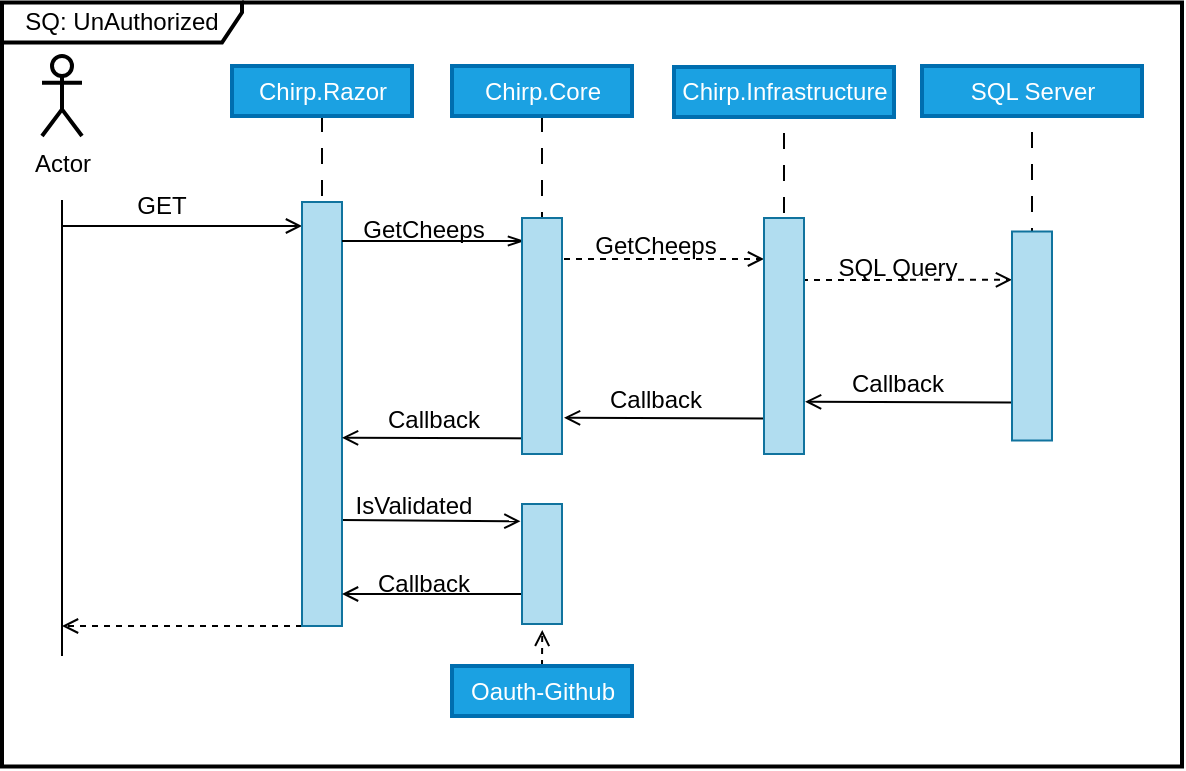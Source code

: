 <mxfile>
    <diagram id="4HE4Q98xuia7YzqyNeRx" name="Page-1">
        <mxGraphModel dx="732" dy="485" grid="0" gridSize="10" guides="1" tooltips="1" connect="1" arrows="1" fold="1" page="1" pageScale="1" pageWidth="827" pageHeight="1169" background="#ffffff" math="0" shadow="0">
            <root>
                <mxCell id="0"/>
                <mxCell id="1" parent="0"/>
                <mxCell id="14" style="edgeStyle=none;html=1;entryX=0.5;entryY=0;entryDx=0;entryDy=0;dashed=1;dashPattern=8 8;strokeColor=#000000;fontColor=#000000;endArrow=none;endFill=0;exitX=0.5;exitY=1;exitDx=0;exitDy=0;" edge="1" parent="1" source="3" target="12">
                    <mxGeometry relative="1" as="geometry">
                        <mxPoint x="210" y="110" as="sourcePoint"/>
                    </mxGeometry>
                </mxCell>
                <mxCell id="3" value="Chirp.Razor" style="html=1;strokeColor=#006EAF;strokeWidth=2;fillColor=#1ba1e2;fontColor=#ffffff;" vertex="1" parent="1">
                    <mxGeometry x="165" y="80" width="90" height="25" as="geometry"/>
                </mxCell>
                <mxCell id="4" value="&lt;font color=&quot;#000000&quot;&gt;Actor&lt;/font&gt;" style="shape=umlActor;verticalLabelPosition=bottom;verticalAlign=top;html=1;strokeColor=#000000;strokeWidth=2;" vertex="1" parent="1">
                    <mxGeometry x="70" y="75" width="20" height="40" as="geometry"/>
                </mxCell>
                <mxCell id="8" value="" style="endArrow=none;html=1;strokeColor=#000000;" edge="1" parent="1">
                    <mxGeometry width="50" height="50" relative="1" as="geometry">
                        <mxPoint x="80" y="147" as="sourcePoint"/>
                        <mxPoint x="80" y="375" as="targetPoint"/>
                    </mxGeometry>
                </mxCell>
                <mxCell id="10" value="" style="endArrow=open;html=1;strokeColor=#000000;fontColor=#000000;endFill=0;" edge="1" parent="1">
                    <mxGeometry width="50" height="50" relative="1" as="geometry">
                        <mxPoint x="80" y="160" as="sourcePoint"/>
                        <mxPoint x="200" y="160" as="targetPoint"/>
                    </mxGeometry>
                </mxCell>
                <mxCell id="11" value="SQ: UnAuthorized" style="shape=umlFrame;whiteSpace=wrap;html=1;strokeColor=#000000;strokeWidth=2;width=120;height=20;" vertex="1" parent="1">
                    <mxGeometry x="50" y="48.25" width="590" height="382" as="geometry"/>
                </mxCell>
                <mxCell id="45" style="edgeStyle=none;html=1;exitX=0;exitY=1;exitDx=0;exitDy=0;dashed=1;strokeColor=#000000;fontColor=#000000;endArrow=open;endFill=0;targetPerimeterSpacing=18;" edge="1" parent="1" source="12">
                    <mxGeometry relative="1" as="geometry">
                        <mxPoint x="80" y="360" as="targetPoint"/>
                    </mxGeometry>
                </mxCell>
                <mxCell id="46" style="edgeStyle=none;html=1;exitX=1;exitY=0.75;exitDx=0;exitDy=0;strokeColor=#000000;fontColor=#000000;endArrow=open;endFill=0;targetPerimeterSpacing=18;entryX=-0.039;entryY=0.144;entryDx=0;entryDy=0;entryPerimeter=0;" edge="1" parent="1" source="12" target="48">
                    <mxGeometry relative="1" as="geometry">
                        <mxPoint x="310" y="306.94" as="targetPoint"/>
                    </mxGeometry>
                </mxCell>
                <mxCell id="12" value="" style="html=1;strokeColor=#10739e;strokeWidth=1;fillColor=#b1ddf0;" vertex="1" parent="1">
                    <mxGeometry x="200" y="148" width="20" height="212" as="geometry"/>
                </mxCell>
                <mxCell id="13" value="GET" style="text;html=1;strokeColor=none;fillColor=none;align=center;verticalAlign=middle;whiteSpace=wrap;rounded=0;strokeWidth=1;fontColor=#000000;" vertex="1" parent="1">
                    <mxGeometry x="100" y="140" width="60" height="20" as="geometry"/>
                </mxCell>
                <mxCell id="15" style="edgeStyle=none;html=1;entryX=0.5;entryY=0;entryDx=0;entryDy=0;dashed=1;dashPattern=8 8;strokeColor=#000000;fontColor=#000000;endArrow=none;endFill=0;exitX=0.5;exitY=1;exitDx=0;exitDy=0;" edge="1" parent="1" target="17">
                    <mxGeometry relative="1" as="geometry">
                        <mxPoint x="441" y="97.5" as="sourcePoint"/>
                    </mxGeometry>
                </mxCell>
                <mxCell id="16" value="Chirp.Infrastructure" style="html=1;strokeColor=#006EAF;strokeWidth=2;fillColor=#1ba1e2;fontColor=#ffffff;" vertex="1" parent="1">
                    <mxGeometry x="386" y="80.5" width="110" height="25" as="geometry"/>
                </mxCell>
                <mxCell id="31" style="edgeStyle=none;html=1;entryX=0;entryY=0.25;entryDx=0;entryDy=0;dashed=1;strokeColor=#000000;fontColor=#000000;endArrow=open;endFill=0;targetPerimeterSpacing=18;" edge="1" parent="1">
                    <mxGeometry relative="1" as="geometry">
                        <mxPoint x="450" y="187" as="sourcePoint"/>
                        <mxPoint x="555" y="186.875" as="targetPoint"/>
                    </mxGeometry>
                </mxCell>
                <mxCell id="18" style="edgeStyle=none;html=1;exitX=0.5;exitY=1;exitDx=0;exitDy=0;entryX=0.5;entryY=0;entryDx=0;entryDy=0;dashed=1;dashPattern=8 8;strokeColor=#000000;fontColor=#000000;endArrow=none;endFill=0;" edge="1" parent="1" source="19" target="20">
                    <mxGeometry relative="1" as="geometry"/>
                </mxCell>
                <mxCell id="19" value="Chirp.Core" style="html=1;strokeColor=#006EAF;strokeWidth=2;fillColor=#1ba1e2;fontColor=#ffffff;" vertex="1" parent="1">
                    <mxGeometry x="275" y="80" width="90" height="25" as="geometry"/>
                </mxCell>
                <mxCell id="25" style="edgeStyle=none;html=1;exitX=1;exitY=0.25;exitDx=0;exitDy=0;entryX=0;entryY=0.25;entryDx=0;entryDy=0;strokeColor=#000000;fontColor=#000000;endArrow=open;endFill=0;dashed=1;" edge="1" parent="1">
                    <mxGeometry relative="1" as="geometry">
                        <mxPoint x="331" y="176.5" as="sourcePoint"/>
                        <mxPoint x="431" y="176.5" as="targetPoint"/>
                    </mxGeometry>
                </mxCell>
                <mxCell id="22" value="" style="endArrow=openThin;html=1;strokeColor=#000000;fontColor=#000000;exitX=1;exitY=0.25;exitDx=0;exitDy=0;entryX=0;entryY=0.25;entryDx=0;entryDy=0;endFill=0;" edge="1" parent="1">
                    <mxGeometry width="50" height="50" relative="1" as="geometry">
                        <mxPoint x="220" y="167.5" as="sourcePoint"/>
                        <mxPoint x="311" y="167.5" as="targetPoint"/>
                    </mxGeometry>
                </mxCell>
                <mxCell id="23" value="GetCheeps" style="text;html=1;strokeColor=none;fillColor=none;align=center;verticalAlign=middle;whiteSpace=wrap;rounded=0;strokeWidth=1;fontColor=#000000;" vertex="1" parent="1">
                    <mxGeometry x="347" y="160" width="60" height="20" as="geometry"/>
                </mxCell>
                <mxCell id="27" style="edgeStyle=none;html=1;entryX=0.5;entryY=0;entryDx=0;entryDy=0;dashed=1;dashPattern=8 8;strokeColor=#000000;fontColor=#000000;endArrow=none;endFill=0;exitX=0.5;exitY=1;exitDx=0;exitDy=0;" edge="1" parent="1" target="29">
                    <mxGeometry relative="1" as="geometry">
                        <mxPoint x="565" y="97.0" as="sourcePoint"/>
                    </mxGeometry>
                </mxCell>
                <mxCell id="28" value="SQL Server" style="html=1;strokeColor=#006EAF;strokeWidth=2;fillColor=#1ba1e2;fontColor=#ffffff;" vertex="1" parent="1">
                    <mxGeometry x="510" y="80" width="110" height="25" as="geometry"/>
                </mxCell>
                <mxCell id="37" style="edgeStyle=none;html=1;exitX=0;exitY=1;exitDx=0;exitDy=0;strokeColor=#000000;fontColor=#000000;endArrow=open;endFill=0;targetPerimeterSpacing=18;entryX=1.026;entryY=0.931;entryDx=0;entryDy=0;entryPerimeter=0;" edge="1" parent="1">
                    <mxGeometry relative="1" as="geometry">
                        <mxPoint x="555" y="248.25" as="sourcePoint"/>
                        <mxPoint x="451.52" y="247.858" as="targetPoint"/>
                    </mxGeometry>
                </mxCell>
                <mxCell id="29" value="" style="html=1;strokeColor=#10739e;strokeWidth=1;fillColor=#b1ddf0;" vertex="1" parent="1">
                    <mxGeometry x="555" y="162.75" width="20" height="104.5" as="geometry"/>
                </mxCell>
                <mxCell id="34" value="GetCheeps" style="text;html=1;strokeColor=none;fillColor=none;align=center;verticalAlign=middle;whiteSpace=wrap;rounded=0;strokeWidth=1;fontColor=#000000;" vertex="1" parent="1">
                    <mxGeometry x="231" y="152" width="60" height="20" as="geometry"/>
                </mxCell>
                <mxCell id="35" value="SQL Query" style="text;html=1;strokeColor=none;fillColor=none;align=center;verticalAlign=middle;whiteSpace=wrap;rounded=0;strokeWidth=1;fontColor=#000000;" vertex="1" parent="1">
                    <mxGeometry x="463" y="170.75" width="70" height="20" as="geometry"/>
                </mxCell>
                <mxCell id="38" value="Callback" style="text;html=1;strokeColor=none;fillColor=none;align=center;verticalAlign=middle;whiteSpace=wrap;rounded=0;strokeWidth=1;fontColor=#000000;" vertex="1" parent="1">
                    <mxGeometry x="463" y="229.25" width="70" height="20" as="geometry"/>
                </mxCell>
                <mxCell id="41" style="edgeStyle=none;html=1;exitX=0;exitY=1;exitDx=0;exitDy=0;strokeColor=#000000;fontColor=#000000;endArrow=open;endFill=0;targetPerimeterSpacing=18;entryX=1.026;entryY=0.931;entryDx=0;entryDy=0;entryPerimeter=0;" edge="1" parent="1">
                    <mxGeometry relative="1" as="geometry">
                        <mxPoint x="434.48" y="256.25" as="sourcePoint"/>
                        <mxPoint x="331" y="255.858" as="targetPoint"/>
                    </mxGeometry>
                </mxCell>
                <mxCell id="42" value="Callback" style="text;html=1;strokeColor=none;fillColor=none;align=center;verticalAlign=middle;whiteSpace=wrap;rounded=0;strokeWidth=1;fontColor=#000000;" vertex="1" parent="1">
                    <mxGeometry x="342.48" y="237.25" width="70" height="20" as="geometry"/>
                </mxCell>
                <mxCell id="43" style="edgeStyle=none;html=1;exitX=0;exitY=1;exitDx=0;exitDy=0;strokeColor=#000000;fontColor=#000000;endArrow=open;endFill=0;targetPerimeterSpacing=18;entryX=1.026;entryY=0.931;entryDx=0;entryDy=0;entryPerimeter=0;" edge="1" parent="1">
                    <mxGeometry relative="1" as="geometry">
                        <mxPoint x="323.48" y="266.25" as="sourcePoint"/>
                        <mxPoint x="220" y="265.858" as="targetPoint"/>
                    </mxGeometry>
                </mxCell>
                <mxCell id="44" value="Callback" style="text;html=1;strokeColor=none;fillColor=none;align=center;verticalAlign=middle;whiteSpace=wrap;rounded=0;strokeWidth=1;fontColor=#000000;" vertex="1" parent="1">
                    <mxGeometry x="231.48" y="247.25" width="70" height="20" as="geometry"/>
                </mxCell>
                <mxCell id="20" value="" style="html=1;strokeColor=#10739e;strokeWidth=1;fillColor=#b1ddf0;" vertex="1" parent="1">
                    <mxGeometry x="310" y="156" width="20" height="118" as="geometry"/>
                </mxCell>
                <mxCell id="17" value="" style="html=1;strokeColor=#10739e;strokeWidth=1;fillColor=#b1ddf0;" vertex="1" parent="1">
                    <mxGeometry x="431" y="156" width="20" height="118" as="geometry"/>
                </mxCell>
                <mxCell id="47" value="IsValidated" style="text;html=1;strokeColor=none;fillColor=none;align=center;verticalAlign=middle;whiteSpace=wrap;rounded=0;strokeWidth=1;fontColor=#000000;" vertex="1" parent="1">
                    <mxGeometry x="221.0" y="290" width="70" height="20" as="geometry"/>
                </mxCell>
                <mxCell id="49" style="edgeStyle=none;html=1;exitX=0;exitY=0.75;exitDx=0;exitDy=0;strokeColor=#000000;fontColor=#000000;endArrow=open;endFill=0;targetPerimeterSpacing=18;" edge="1" parent="1" source="48">
                    <mxGeometry relative="1" as="geometry">
                        <mxPoint x="220" y="344" as="targetPoint"/>
                    </mxGeometry>
                </mxCell>
                <mxCell id="48" value="" style="html=1;strokeColor=#10739e;strokeWidth=1;fillColor=#b1ddf0;" vertex="1" parent="1">
                    <mxGeometry x="310" y="299" width="20" height="60" as="geometry"/>
                </mxCell>
                <mxCell id="51" style="edgeStyle=none;html=1;exitX=0.5;exitY=0;exitDx=0;exitDy=0;entryX=0.506;entryY=1.049;entryDx=0;entryDy=0;entryPerimeter=0;strokeColor=#000000;fontColor=#000000;endArrow=open;endFill=0;targetPerimeterSpacing=18;dashed=1;" edge="1" parent="1" source="50" target="48">
                    <mxGeometry relative="1" as="geometry"/>
                </mxCell>
                <mxCell id="50" value="Oauth-Github" style="html=1;strokeColor=#006EAF;strokeWidth=2;fillColor=#1ba1e2;fontColor=#ffffff;" vertex="1" parent="1">
                    <mxGeometry x="275" y="380" width="90" height="25" as="geometry"/>
                </mxCell>
                <mxCell id="52" value="Callback" style="text;html=1;strokeColor=none;fillColor=none;align=center;verticalAlign=middle;whiteSpace=wrap;rounded=0;strokeWidth=1;fontColor=#000000;" vertex="1" parent="1">
                    <mxGeometry x="226.0" y="329" width="70" height="20" as="geometry"/>
                </mxCell>
            </root>
        </mxGraphModel>
    </diagram>
</mxfile>